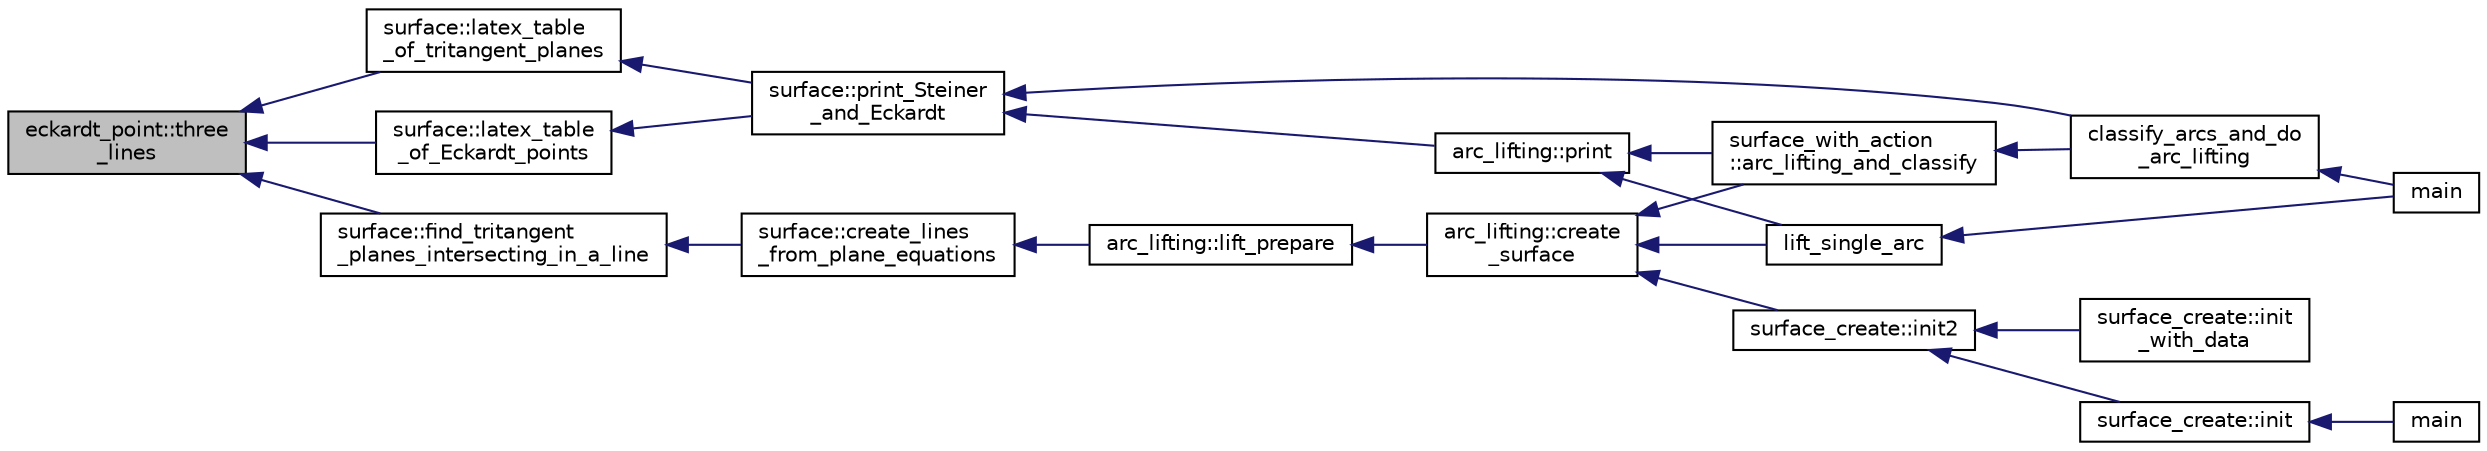 digraph "eckardt_point::three_lines"
{
  edge [fontname="Helvetica",fontsize="10",labelfontname="Helvetica",labelfontsize="10"];
  node [fontname="Helvetica",fontsize="10",shape=record];
  rankdir="LR";
  Node153 [label="eckardt_point::three\l_lines",height=0.2,width=0.4,color="black", fillcolor="grey75", style="filled", fontcolor="black"];
  Node153 -> Node154 [dir="back",color="midnightblue",fontsize="10",style="solid",fontname="Helvetica"];
  Node154 [label="surface::latex_table\l_of_Eckardt_points",height=0.2,width=0.4,color="black", fillcolor="white", style="filled",URL="$d5/d88/classsurface.html#aacb80c9a1f6a77de3ab2bad12150c39a"];
  Node154 -> Node155 [dir="back",color="midnightblue",fontsize="10",style="solid",fontname="Helvetica"];
  Node155 [label="surface::print_Steiner\l_and_Eckardt",height=0.2,width=0.4,color="black", fillcolor="white", style="filled",URL="$d5/d88/classsurface.html#ab67446d49aa095b11b6aac17091a846f"];
  Node155 -> Node156 [dir="back",color="midnightblue",fontsize="10",style="solid",fontname="Helvetica"];
  Node156 [label="classify_arcs_and_do\l_arc_lifting",height=0.2,width=0.4,color="black", fillcolor="white", style="filled",URL="$d6/dc3/arc__lifting__main_8_c.html#afdd7be16f16b8c71e9a72fe5f6a0b59c"];
  Node156 -> Node157 [dir="back",color="midnightblue",fontsize="10",style="solid",fontname="Helvetica"];
  Node157 [label="main",height=0.2,width=0.4,color="black", fillcolor="white", style="filled",URL="$d6/dc3/arc__lifting__main_8_c.html#a217dbf8b442f20279ea00b898af96f52"];
  Node155 -> Node158 [dir="back",color="midnightblue",fontsize="10",style="solid",fontname="Helvetica"];
  Node158 [label="arc_lifting::print",height=0.2,width=0.4,color="black", fillcolor="white", style="filled",URL="$dc/db7/classarc__lifting.html#ae1609cb80720bc005f0fc3ea65150185"];
  Node158 -> Node159 [dir="back",color="midnightblue",fontsize="10",style="solid",fontname="Helvetica"];
  Node159 [label="lift_single_arc",height=0.2,width=0.4,color="black", fillcolor="white", style="filled",URL="$d6/dc3/arc__lifting__main_8_c.html#a0bdc148f70112959722a40cf9758d54b"];
  Node159 -> Node157 [dir="back",color="midnightblue",fontsize="10",style="solid",fontname="Helvetica"];
  Node158 -> Node160 [dir="back",color="midnightblue",fontsize="10",style="solid",fontname="Helvetica"];
  Node160 [label="surface_with_action\l::arc_lifting_and_classify",height=0.2,width=0.4,color="black", fillcolor="white", style="filled",URL="$d8/df9/classsurface__with__action.html#a62a3948f830c59e09ef94937650a07a4"];
  Node160 -> Node156 [dir="back",color="midnightblue",fontsize="10",style="solid",fontname="Helvetica"];
  Node153 -> Node161 [dir="back",color="midnightblue",fontsize="10",style="solid",fontname="Helvetica"];
  Node161 [label="surface::latex_table\l_of_tritangent_planes",height=0.2,width=0.4,color="black", fillcolor="white", style="filled",URL="$d5/d88/classsurface.html#a36e371faec8bb246f04400307148744c"];
  Node161 -> Node155 [dir="back",color="midnightblue",fontsize="10",style="solid",fontname="Helvetica"];
  Node153 -> Node162 [dir="back",color="midnightblue",fontsize="10",style="solid",fontname="Helvetica"];
  Node162 [label="surface::find_tritangent\l_planes_intersecting_in_a_line",height=0.2,width=0.4,color="black", fillcolor="white", style="filled",URL="$d5/d88/classsurface.html#ac2ec562235cc6d25620aa5244bd32260"];
  Node162 -> Node163 [dir="back",color="midnightblue",fontsize="10",style="solid",fontname="Helvetica"];
  Node163 [label="surface::create_lines\l_from_plane_equations",height=0.2,width=0.4,color="black", fillcolor="white", style="filled",URL="$d5/d88/classsurface.html#a28da2c8268ecf7fa33c032dc818479bc"];
  Node163 -> Node164 [dir="back",color="midnightblue",fontsize="10",style="solid",fontname="Helvetica"];
  Node164 [label="arc_lifting::lift_prepare",height=0.2,width=0.4,color="black", fillcolor="white", style="filled",URL="$dc/db7/classarc__lifting.html#a5faae15fa91aadc062307cafedd52286"];
  Node164 -> Node165 [dir="back",color="midnightblue",fontsize="10",style="solid",fontname="Helvetica"];
  Node165 [label="arc_lifting::create\l_surface",height=0.2,width=0.4,color="black", fillcolor="white", style="filled",URL="$dc/db7/classarc__lifting.html#a2b1fd46281de9ff3fef00fc122d39b2b"];
  Node165 -> Node159 [dir="back",color="midnightblue",fontsize="10",style="solid",fontname="Helvetica"];
  Node165 -> Node166 [dir="back",color="midnightblue",fontsize="10",style="solid",fontname="Helvetica"];
  Node166 [label="surface_create::init2",height=0.2,width=0.4,color="black", fillcolor="white", style="filled",URL="$de/da4/classsurface__create.html#a0d600640f7dd62d5a6c36443effdab59"];
  Node166 -> Node167 [dir="back",color="midnightblue",fontsize="10",style="solid",fontname="Helvetica"];
  Node167 [label="surface_create::init\l_with_data",height=0.2,width=0.4,color="black", fillcolor="white", style="filled",URL="$de/da4/classsurface__create.html#a9226f687139676532adb1aa971fbade2"];
  Node166 -> Node168 [dir="back",color="midnightblue",fontsize="10",style="solid",fontname="Helvetica"];
  Node168 [label="surface_create::init",height=0.2,width=0.4,color="black", fillcolor="white", style="filled",URL="$de/da4/classsurface__create.html#ab0db5c12825f778e3caf8aa4da02eb06"];
  Node168 -> Node169 [dir="back",color="midnightblue",fontsize="10",style="solid",fontname="Helvetica"];
  Node169 [label="main",height=0.2,width=0.4,color="black", fillcolor="white", style="filled",URL="$d2/dfa/create__surface__main_8_c.html#a217dbf8b442f20279ea00b898af96f52"];
  Node165 -> Node160 [dir="back",color="midnightblue",fontsize="10",style="solid",fontname="Helvetica"];
}
